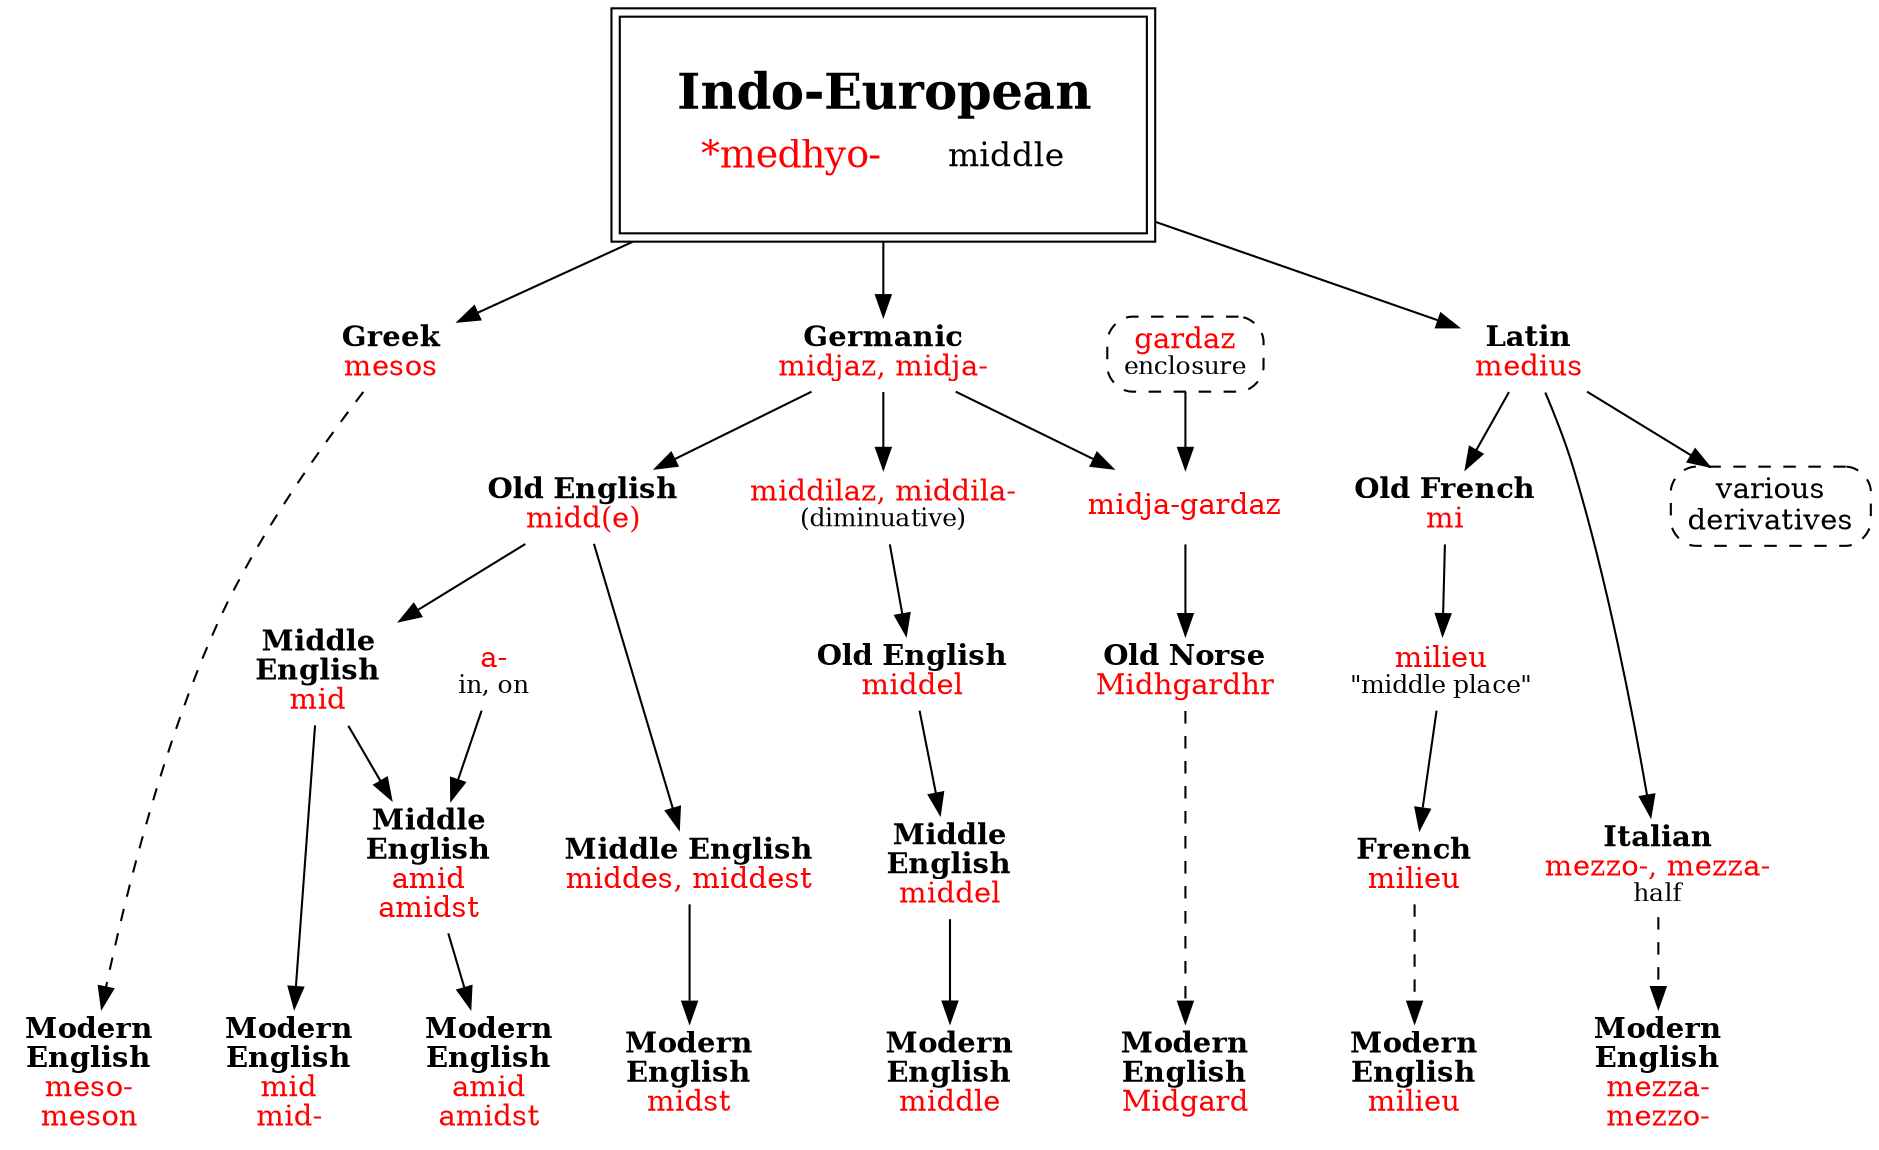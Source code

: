 digraph {
node [shape=none];
medhyo [label=<<table border="0"><tr><td colspan="2"><font point-size="24"><b>Indo-European</b></font></td></tr><tr><td><font point-size="18" color="red">*medhyo-</font></td><td><font point-size="16">middle</font></td></tr></table>> tooltip="Indo-European \"*medhyo-\" middle" shape=box peripheries=2 margin=.3]
medhyo -> {  mesosG; midjazGm; mediusL;rank=same } // not the usual order, but makes a cleaner tree
/* Gm */
midjazGm [label=<<b>Germanic</b><br/><font color="red">midjaz, midja-</font>>];
/* mid */
midjazGm -> middOE -> midME -> mid;
middOE [label=<<b>Old English</b><br/><font color="red">midd(e)</font>>];
midME [label=<<b>Middle<br/>English</b><br/><font color="red">mid</font>>];
mid [label=<<b>Modern<br/>English</b><br/><font color="red">mid<br/>mid-</font>>];
/* middle */
midjazGm -> middilazGm -> middelOE -> middelME -> middle;
middilazGm [label=<<font color="red">middilaz, middila-</font><br/><font point-size="12">(diminuative)</font>>];
middelOE [label=<<b>Old English</b><br/><font color="red">middel</font>>];
middelME [label=<<b>Middle<br/>English</b><br/><font color="red">middel</font>>];	
middle [label=<<b>Modern<br/>English</b><br/><font color="red">middle</font>>];
/* midst */
middOE -> middesME -> midst;
middesME [label=<<b>Middle English</b><br/><font color="red">middes, middest</font>>];
midst [label=<<b>Modern<br/>English</b><br/><font color="red">midst</font>>];
/* amid, amidst (adverbial suffix) */
{ aME; midME } -> amidME -> amid;
aME [label=<<font color="red">a-</font><br/><font point-size="12">in, on</font>>];
amidME [label=<<b>Middle<br/>English</b><br/><font color="red">amid<br/>amidst</font>>];
amid [label=<<b>Modern<br/>English</b><br/><font color="red">amid<br/>amidst</font>>];
/* Midgard */
{ midjazGm; gardaz } -> midgardGm -> midgardON;
midgardON -> midgard [style=dashed];
gardaz [label=<<font color="red">gardaz</font><br/><font point-size="12">enclosure</font>> shape=box style="dashed,rounded" URL="gher-grasp1.svg"];
midgardGm [label=<<font color="red">midja-gardaz</font>>];
midgardON [label=<<b>Old Norse</b><br/><font color="red">Midhgardhr</font>>];
midgard [label=<<b>Modern<br/>English</b><br/><font color="red">Midgard</font>>];
/* L medius: expanded in medhyo-middle2 */
mediusL [label=<<b>Latin</b><br/><font color="red">medius</font>>];
mediusL -> { miOF; mezzoI; various }
various [label=<various<br/>derivatives> shape=box style="dashed,rounded" URL="medhyo-middle2.svg"]
/* milieu */
miOF -> milieuOF -> milieuF;
milieuF -> milieu [style=dashed];
miOF [label=<<b>Old French</b><br/><font color="red">mi</font>>];
milieuOF [label=<<font color="red">milieu</font><br/><font point-size="12">"middle place"</font>>];
milieuF [label=<<b>French</b><br/><font color="red">milieu</font>>];
milieu [label=<<b>Modern<br/>English</b><br/><font color="red">milieu</font>>];
/* mezzo-/mezza- */
mezzoI [label=<<b>Italian</b><br/><font color="red">mezzo-, mezza-</font><br/><font point-size="12">half</font>>];
mezzoI -> mezza [style=dashed];
mezza [label=<<b>Modern<br/>English</b><br/><font color="red">mezza-<br/>mezzo-</font>>];
/* meso-, meson */
mesosG -> meson [style=dashed];
mesosG [label=<<b>Greek</b><br/><font color="red">mesos</font>>];
meson [label=<<b>Modern<br/>English</b><br/><font color="red">meso-<br/>meson</font>>];
{ rank=same; mid; middle; amid; midst; midgard; milieu; mezza; meson }
}